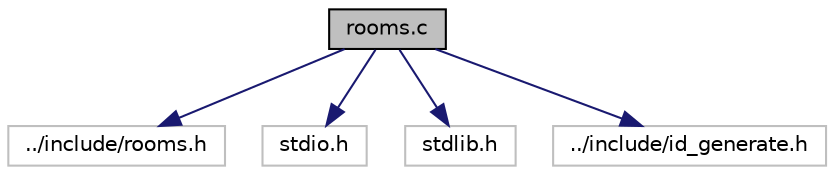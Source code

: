 digraph "rooms.c"
{
 // LATEX_PDF_SIZE
  edge [fontname="Helvetica",fontsize="10",labelfontname="Helvetica",labelfontsize="10"];
  node [fontname="Helvetica",fontsize="10",shape=record];
  Node1 [label="rooms.c",height=0.2,width=0.4,color="black", fillcolor="grey75", style="filled", fontcolor="black",tooltip="A collection of functions related to the checking availability of rooms for admitted patients."];
  Node1 -> Node2 [color="midnightblue",fontsize="10",style="solid"];
  Node2 [label="../include/rooms.h",height=0.2,width=0.4,color="grey75", fillcolor="white", style="filled",tooltip=" "];
  Node1 -> Node3 [color="midnightblue",fontsize="10",style="solid"];
  Node3 [label="stdio.h",height=0.2,width=0.4,color="grey75", fillcolor="white", style="filled",tooltip=" "];
  Node1 -> Node4 [color="midnightblue",fontsize="10",style="solid"];
  Node4 [label="stdlib.h",height=0.2,width=0.4,color="grey75", fillcolor="white", style="filled",tooltip=" "];
  Node1 -> Node5 [color="midnightblue",fontsize="10",style="solid"];
  Node5 [label="../include/id_generate.h",height=0.2,width=0.4,color="grey75", fillcolor="white", style="filled",tooltip=" "];
}
